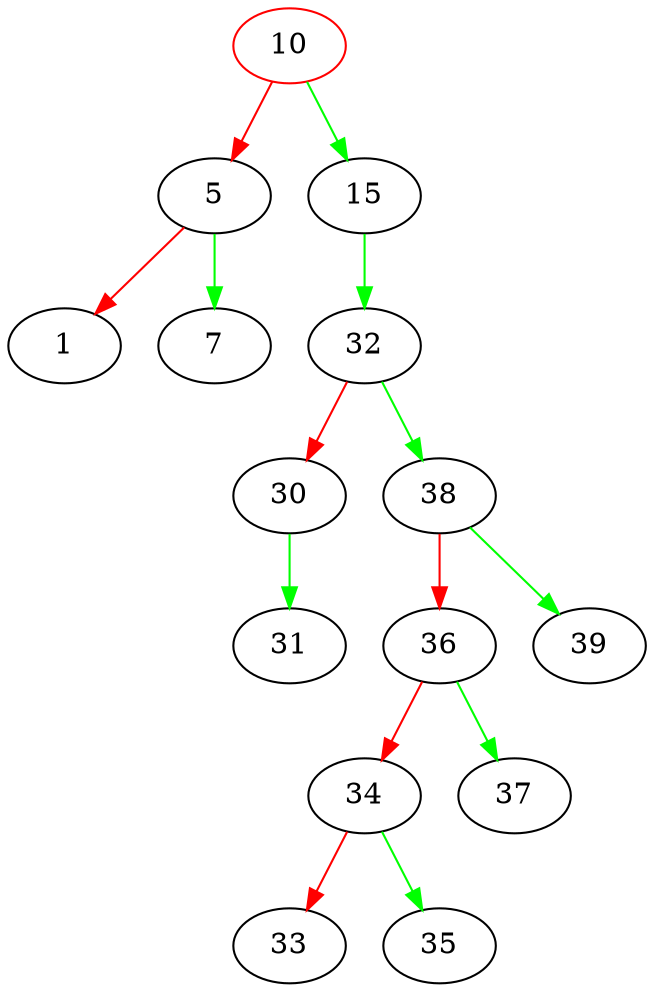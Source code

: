 digraph G{
10[color=red];
10->5[color=red];
5->1[color=red];
5->7[color=green];
10->15[color=green];
15->32[color=green];
32->30[color=red];
30->31[color=green];
32->38[color=green];
38->36[color=red];
36->34[color=red];
34->33[color=red];
34->35[color=green];
36->37[color=green];
38->39[color=green];
}
